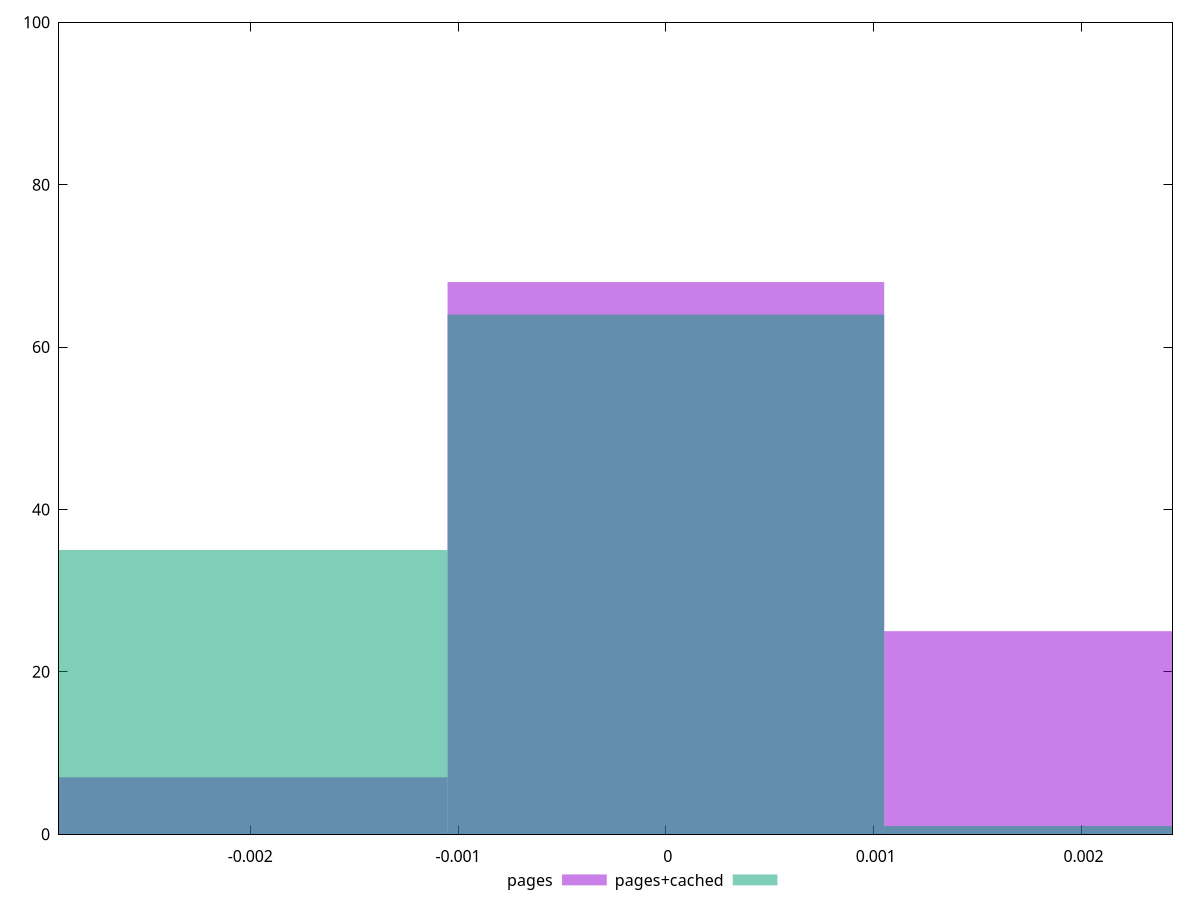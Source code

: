reset

$pages <<EOF
0 68
0.0021010145850780316 25
-0.0021010145850780316 7
EOF

$pagesCached <<EOF
0 64
-0.0021010145850780316 35
0.0021010145850780316 1
EOF

set key outside below
set boxwidth 0.0021010145850780316
set xrange [-0.002920053734437449:0.002437703013265002]
set yrange [0:100]
set trange [0:100]
set style fill transparent solid 0.5 noborder
set terminal svg size 640, 500 enhanced background rgb 'white'
set output "report_00008_2021-01-22T20:58:29.167/meta/score-difference/comparison/histogram/1_vs_2.svg"

plot $pages title "pages" with boxes, \
     $pagesCached title "pages+cached" with boxes

reset
